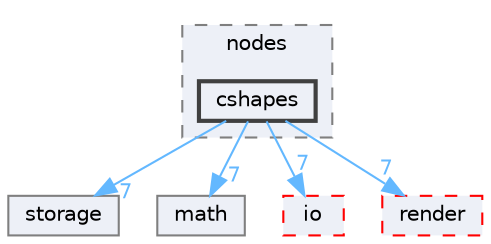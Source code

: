 digraph "src/classes/nodes/cshapes"
{
 // LATEX_PDF_SIZE
  bgcolor="transparent";
  edge [fontname=Helvetica,fontsize=10,labelfontname=Helvetica,labelfontsize=10];
  node [fontname=Helvetica,fontsize=10,shape=box,height=0.2,width=0.4];
  compound=true
  subgraph clusterdir_27d2482428742dd719ba843f58f9643f {
    graph [ bgcolor="#edf0f7", pencolor="grey50", label="nodes", fontname=Helvetica,fontsize=10 style="filled,dashed", URL="dir_27d2482428742dd719ba843f58f9643f.html",tooltip=""]
  dir_59dabfde000804d426031c34915e9fe8 [label="cshapes", fillcolor="#edf0f7", color="grey25", style="filled,bold", URL="dir_59dabfde000804d426031c34915e9fe8.html",tooltip=""];
  }
  dir_452baf35e1d7639c9f2a5ece4ec85855 [label="storage", fillcolor="#edf0f7", color="grey50", style="filled", URL="dir_452baf35e1d7639c9f2a5ece4ec85855.html",tooltip=""];
  dir_ae9a93452e2a84339148a16bcf2eb561 [label="math", fillcolor="#edf0f7", color="grey50", style="filled", URL="dir_ae9a93452e2a84339148a16bcf2eb561.html",tooltip=""];
  dir_c184e51c84f2c3f0345bbc8a0d75d3e1 [label="io", fillcolor="#edf0f7", color="red", style="filled,dashed", URL="dir_c184e51c84f2c3f0345bbc8a0d75d3e1.html",tooltip=""];
  dir_e488ee1cea97fb16abdb5ccc78d2123b [label="render", fillcolor="#edf0f7", color="red", style="filled,dashed", URL="dir_e488ee1cea97fb16abdb5ccc78d2123b.html",tooltip=""];
  dir_59dabfde000804d426031c34915e9fe8->dir_452baf35e1d7639c9f2a5ece4ec85855 [headlabel="7", labeldistance=1.5 headhref="dir_000002_000022.html" href="dir_000002_000022.html" color="steelblue1" fontcolor="steelblue1"];
  dir_59dabfde000804d426031c34915e9fe8->dir_ae9a93452e2a84339148a16bcf2eb561 [headlabel="7", labeldistance=1.5 headhref="dir_000002_000011.html" href="dir_000002_000011.html" color="steelblue1" fontcolor="steelblue1"];
  dir_59dabfde000804d426031c34915e9fe8->dir_c184e51c84f2c3f0345bbc8a0d75d3e1 [headlabel="7", labeldistance=1.5 headhref="dir_000002_000008.html" href="dir_000002_000008.html" color="steelblue1" fontcolor="steelblue1"];
  dir_59dabfde000804d426031c34915e9fe8->dir_e488ee1cea97fb16abdb5ccc78d2123b [headlabel="7", labeldistance=1.5 headhref="dir_000002_000017.html" href="dir_000002_000017.html" color="steelblue1" fontcolor="steelblue1"];
}
